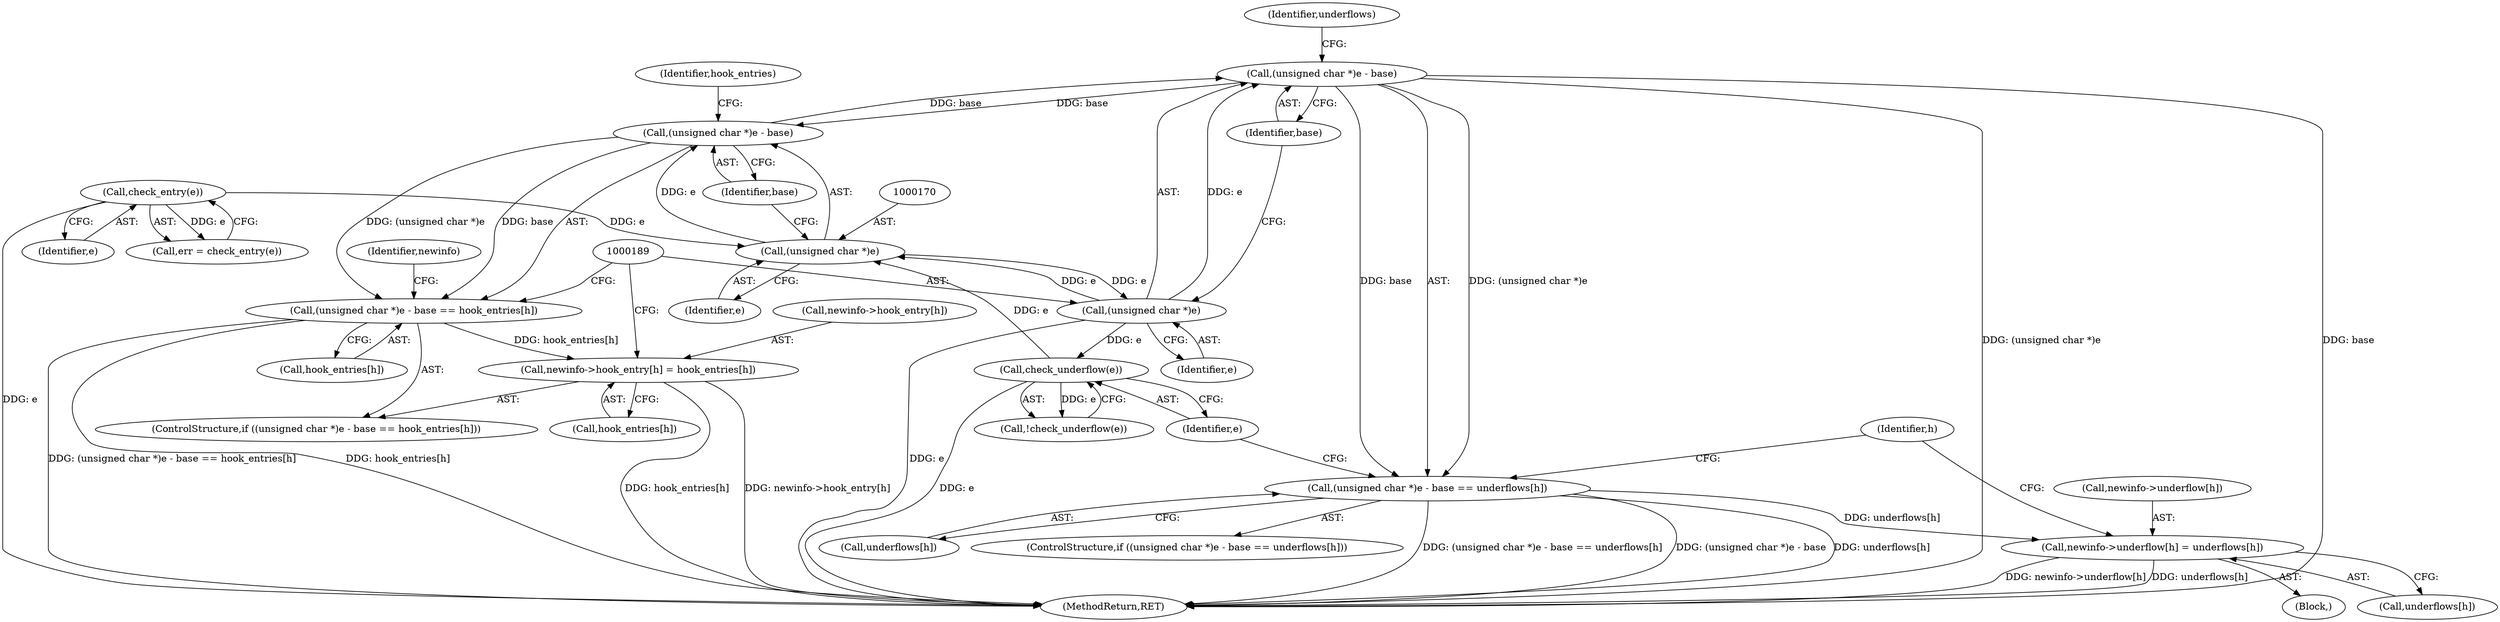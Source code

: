 digraph "0_linux_6e94e0cfb0887e4013b3b930fa6ab1fe6bb6ba91_4@pointer" {
"1000187" [label="(Call,(unsigned char *)e - base)"];
"1000188" [label="(Call,(unsigned char *)e)"];
"1000169" [label="(Call,(unsigned char *)e)"];
"1000198" [label="(Call,check_underflow(e))"];
"1000142" [label="(Call,check_entry(e))"];
"1000168" [label="(Call,(unsigned char *)e - base)"];
"1000187" [label="(Call,(unsigned char *)e - base)"];
"1000167" [label="(Call,(unsigned char *)e - base == hook_entries[h])"];
"1000176" [label="(Call,newinfo->hook_entry[h] = hook_entries[h])"];
"1000186" [label="(Call,(unsigned char *)e - base == underflows[h])"];
"1000206" [label="(Call,newinfo->underflow[h] = underflows[h])"];
"1000197" [label="(Call,!check_underflow(e))"];
"1000166" [label="(ControlStructure,if ((unsigned char *)e - base == hook_entries[h]))"];
"1000182" [label="(Call,hook_entries[h])"];
"1000188" [label="(Call,(unsigned char *)e)"];
"1000198" [label="(Call,check_underflow(e))"];
"1000186" [label="(Call,(unsigned char *)e - base == underflows[h])"];
"1000191" [label="(Identifier,base)"];
"1000177" [label="(Call,newinfo->hook_entry[h])"];
"1000143" [label="(Identifier,e)"];
"1000223" [label="(MethodReturn,RET)"];
"1000167" [label="(Call,(unsigned char *)e - base == hook_entries[h])"];
"1000212" [label="(Call,underflows[h])"];
"1000206" [label="(Call,newinfo->underflow[h] = underflows[h])"];
"1000171" [label="(Identifier,e)"];
"1000140" [label="(Call,err = check_entry(e))"];
"1000190" [label="(Identifier,e)"];
"1000142" [label="(Call,check_entry(e))"];
"1000156" [label="(Identifier,h)"];
"1000169" [label="(Call,(unsigned char *)e)"];
"1000207" [label="(Call,newinfo->underflow[h])"];
"1000187" [label="(Call,(unsigned char *)e - base)"];
"1000168" [label="(Call,(unsigned char *)e - base)"];
"1000195" [label="(Block,)"];
"1000179" [label="(Identifier,newinfo)"];
"1000176" [label="(Call,newinfo->hook_entry[h] = hook_entries[h])"];
"1000192" [label="(Call,underflows[h])"];
"1000174" [label="(Identifier,hook_entries)"];
"1000173" [label="(Call,hook_entries[h])"];
"1000172" [label="(Identifier,base)"];
"1000185" [label="(ControlStructure,if ((unsigned char *)e - base == underflows[h]))"];
"1000199" [label="(Identifier,e)"];
"1000193" [label="(Identifier,underflows)"];
"1000187" -> "1000186"  [label="AST: "];
"1000187" -> "1000191"  [label="CFG: "];
"1000188" -> "1000187"  [label="AST: "];
"1000191" -> "1000187"  [label="AST: "];
"1000193" -> "1000187"  [label="CFG: "];
"1000187" -> "1000223"  [label="DDG: (unsigned char *)e"];
"1000187" -> "1000223"  [label="DDG: base"];
"1000187" -> "1000168"  [label="DDG: base"];
"1000187" -> "1000186"  [label="DDG: (unsigned char *)e"];
"1000187" -> "1000186"  [label="DDG: base"];
"1000188" -> "1000187"  [label="DDG: e"];
"1000168" -> "1000187"  [label="DDG: base"];
"1000188" -> "1000190"  [label="CFG: "];
"1000189" -> "1000188"  [label="AST: "];
"1000190" -> "1000188"  [label="AST: "];
"1000191" -> "1000188"  [label="CFG: "];
"1000188" -> "1000223"  [label="DDG: e"];
"1000188" -> "1000169"  [label="DDG: e"];
"1000169" -> "1000188"  [label="DDG: e"];
"1000188" -> "1000198"  [label="DDG: e"];
"1000169" -> "1000168"  [label="AST: "];
"1000169" -> "1000171"  [label="CFG: "];
"1000170" -> "1000169"  [label="AST: "];
"1000171" -> "1000169"  [label="AST: "];
"1000172" -> "1000169"  [label="CFG: "];
"1000169" -> "1000168"  [label="DDG: e"];
"1000198" -> "1000169"  [label="DDG: e"];
"1000142" -> "1000169"  [label="DDG: e"];
"1000198" -> "1000197"  [label="AST: "];
"1000198" -> "1000199"  [label="CFG: "];
"1000199" -> "1000198"  [label="AST: "];
"1000197" -> "1000198"  [label="CFG: "];
"1000198" -> "1000223"  [label="DDG: e"];
"1000198" -> "1000197"  [label="DDG: e"];
"1000142" -> "1000140"  [label="AST: "];
"1000142" -> "1000143"  [label="CFG: "];
"1000143" -> "1000142"  [label="AST: "];
"1000140" -> "1000142"  [label="CFG: "];
"1000142" -> "1000223"  [label="DDG: e"];
"1000142" -> "1000140"  [label="DDG: e"];
"1000168" -> "1000167"  [label="AST: "];
"1000168" -> "1000172"  [label="CFG: "];
"1000172" -> "1000168"  [label="AST: "];
"1000174" -> "1000168"  [label="CFG: "];
"1000168" -> "1000167"  [label="DDG: (unsigned char *)e"];
"1000168" -> "1000167"  [label="DDG: base"];
"1000167" -> "1000166"  [label="AST: "];
"1000167" -> "1000173"  [label="CFG: "];
"1000173" -> "1000167"  [label="AST: "];
"1000179" -> "1000167"  [label="CFG: "];
"1000189" -> "1000167"  [label="CFG: "];
"1000167" -> "1000223"  [label="DDG: hook_entries[h]"];
"1000167" -> "1000223"  [label="DDG: (unsigned char *)e - base == hook_entries[h]"];
"1000167" -> "1000176"  [label="DDG: hook_entries[h]"];
"1000176" -> "1000166"  [label="AST: "];
"1000176" -> "1000182"  [label="CFG: "];
"1000177" -> "1000176"  [label="AST: "];
"1000182" -> "1000176"  [label="AST: "];
"1000189" -> "1000176"  [label="CFG: "];
"1000176" -> "1000223"  [label="DDG: newinfo->hook_entry[h]"];
"1000176" -> "1000223"  [label="DDG: hook_entries[h]"];
"1000186" -> "1000185"  [label="AST: "];
"1000186" -> "1000192"  [label="CFG: "];
"1000192" -> "1000186"  [label="AST: "];
"1000199" -> "1000186"  [label="CFG: "];
"1000156" -> "1000186"  [label="CFG: "];
"1000186" -> "1000223"  [label="DDG: (unsigned char *)e - base == underflows[h]"];
"1000186" -> "1000223"  [label="DDG: (unsigned char *)e - base"];
"1000186" -> "1000223"  [label="DDG: underflows[h]"];
"1000186" -> "1000206"  [label="DDG: underflows[h]"];
"1000206" -> "1000195"  [label="AST: "];
"1000206" -> "1000212"  [label="CFG: "];
"1000207" -> "1000206"  [label="AST: "];
"1000212" -> "1000206"  [label="AST: "];
"1000156" -> "1000206"  [label="CFG: "];
"1000206" -> "1000223"  [label="DDG: newinfo->underflow[h]"];
"1000206" -> "1000223"  [label="DDG: underflows[h]"];
}
